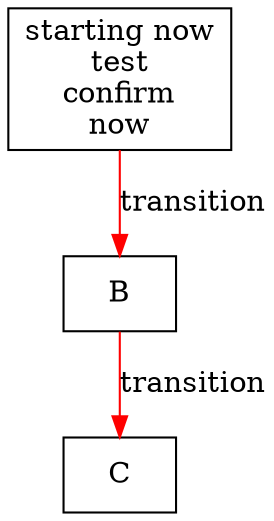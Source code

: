 digraph G {
    A [label="starting now\ntest\nconfirm\nnow", shape=box];
    B [shape=box];
    C [shape=box];

    A -> B [label="transition", color=red];
    B -> C [label="transition", color=red];
}
